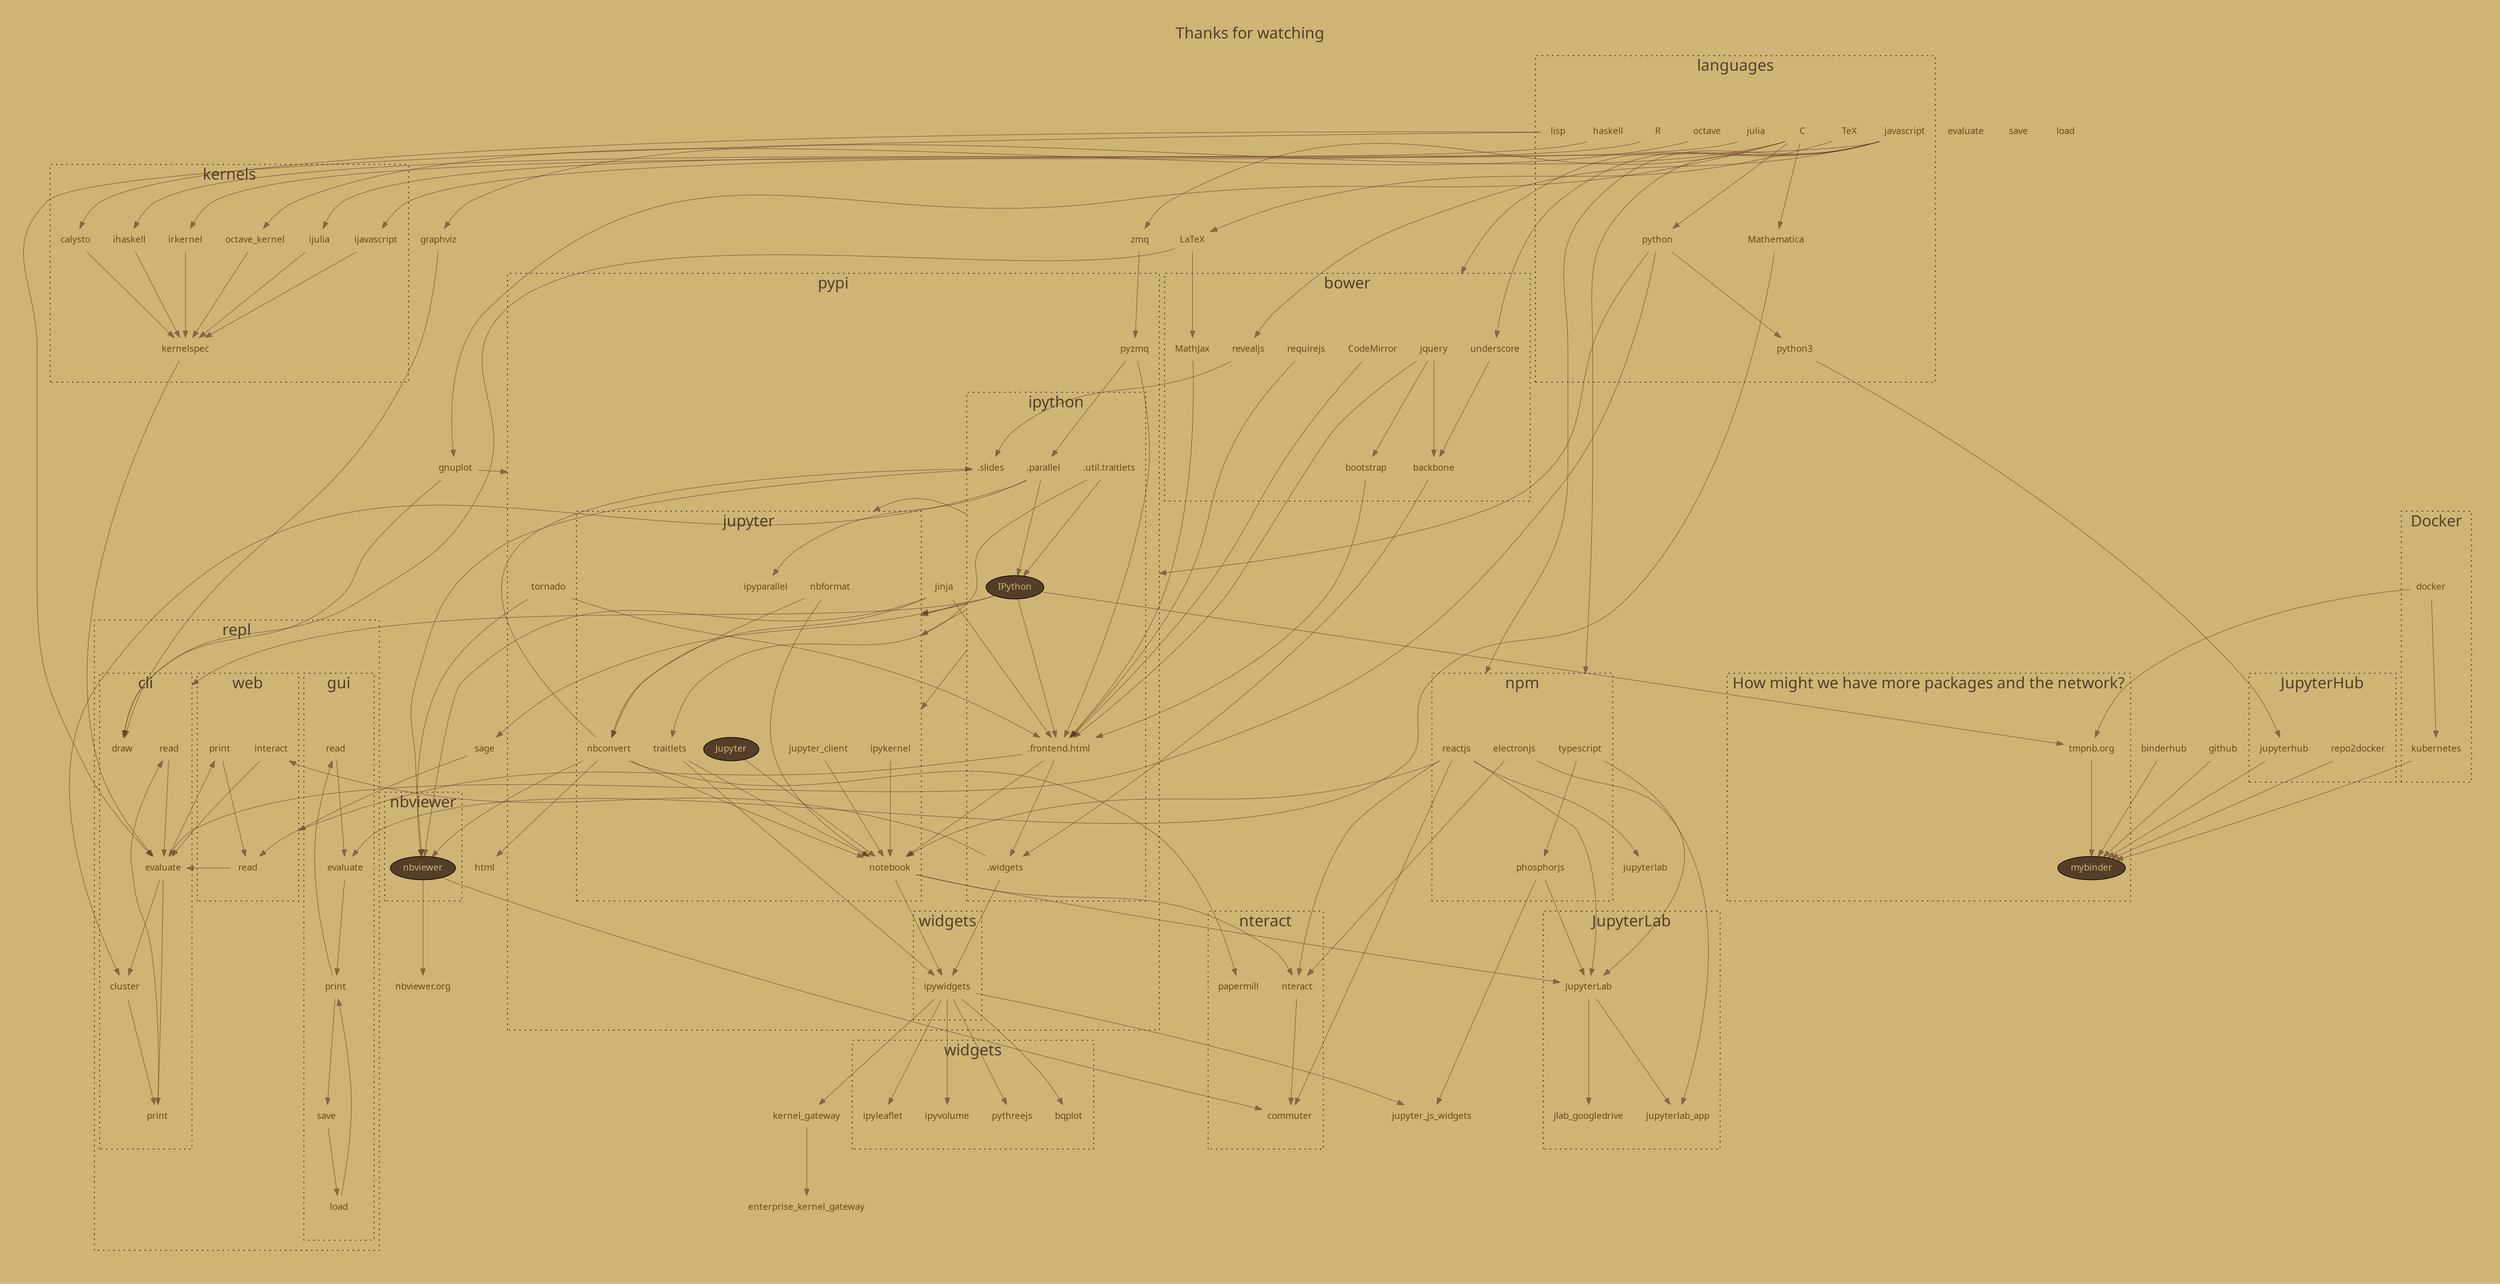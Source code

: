 digraph "" {pad=0.5 compound=true ratio="0.5" graph [fontname="Merriweather" fontsize=24 bgcolor="#ceb576" fontcolor="#553e27" style="dotted"]; node [fontname="Merriweather" fontweight="bold" shape="none" fontcolor="#684a13"]; edge [color="#5d321990"]
label="Jupyter Upstream" labelloc="t";
nbviewer[shape="ellipse" style=filled fillcolor="#553e27" fontcolor="#ceb576"]
label="Where we're going"; 
IPython[shape="ellipse" style=filled fillcolor="#553e27" fontcolor="#ceb576"] Jupyter[shape="ellipse" style=filled fillcolor="#553e27" fontcolor="#ceb576"] mybinder[shape="ellipse" style=filled fillcolor="#553e27" fontcolor="#ceb576"]
label="1950s: how might we work with a live program?" subgraph cluster_repl {label=repl subgraph cluster_cli {label=cli; read -> evaluate -> print -> read }}; lisp -> evaluate;
label="1978: how might we (write math)?" subgraph cluster_languages {label="languages" TeX} TeX -> LaTeX -> draw subgraph cluster_repl {subgraph cluster_cli {draw}}
label="1986: how might we plot math?" subgraph cluster_languages {label="languages" C lisp} C -> gnuplot -> draw 
label="1988: how might we $ave what we REPL?" subgraph cluster_repl {subgraph cluster_gui {label=gui read_gui -> evaluate_gui -> print_gui -> read_gui print_gui -> save_gui -> load_gui -> print_gui}} read_gui[label=read] evaluate_gui[label=evaluate] save_gui[label=save] print_gui[label=print] load_gui[label=load] C -> Mathematica -> evaluate_gui subgraph cluster_languages {Mathematica}
label="1991: how might we plot relationships between things?" C -> graphviz -> draw
label="1991: and now for something completely different"; C -> python -> evaluate subgraph cluster_languages {python}
label="2001: how might we make science in python more interactive?" {python gnuplot} -> {IPython}[lhead=cluster_pypi]; IPython -> read[lhead=cluster_cli]
label="2003: how might we better reuse python code?" subgraph cluster_pypi {label=pypi subgraph cluster_ipython {label="ipython" IPython}}
label="2006: how might we use the browser to do math?" IPython -> sage -> read_web[lhead=cluster_web] subgraph cluster_repl {subgraph cluster_web {label=web read_web -> evaluate -> print_web -> read_web}} read_web[label=read] evaluate_web[label=evaluate] save_web[label=save] print_web[label=print] load_web[label=load]
label="2008: how might we work with many computers interactively?" subgraph cluster_pypi { subgraph cluster_ipython {".parallel" -> IPython} } subgraph cluster_repl {subgraph cluster_cli {evaluate -> cluster -> print}} ".parallel" -> cluster
label="2009: how might we generalize the observer pattern in python?" subgraph cluster_pypi { subgraph cluster_ipython {".util.traitlets" -> IPython} }
label="2010: how might we generalize 'evaluate'?" C -> zmq -> pyzmq -> ".parallel"; subgraph cluster_pypi {pyzmq}
label="2011: how might we bring ipython to a browser near you?" subgraph cluster_pypi {label=pypi tornado jinja pyzmq}
label="we're gonna need another language: JavaScript" subgraph cluster_languages {javascript}
label="What about other languages?" subgraph cluster_languages {julia octave R haskell} subgraph cluster_kernels {label="kernels"; {irkernel ijulia ihaskell calysto octave_kernel ijavascript} -> kernelspec -> evaluate}; julia -> ijulia; R -> irkernel; haskell -> ihaskell; octave -> octave_kernel; javascript -> ijavascript; lisp -> calysto;
label="How can we reuse community JavaScript?" subgraph cluster_bower {label=bower javascript -> {jquery}[lhead=cluster_bower] requirejs CodeMirror MathJax} LaTeX -> MathJax
label="How are we going to build this?" subgraph cluster_pypi {subgraph cluster_ipython { IPython ".frontend.html" }} {jquery IPython jinja tornado CodeMirror pyzmq requirejs MathJax} -> ".frontend.html" -> read_web
label="How might we reuse community design?" subgraph cluster_bower {jquery -> bootstrap; {bootstrap} -> ".frontend.html"}
label="2012: how might we show a notebook ON the internet TO the internet?" subgraph cluster_nbviewer {label="nbviewer" nbviewer} subgraph cluster_tbs { {tornado jinja} -> nbviewer} nbconvert -> nbviewer -> "nbviewer.org" 
label="2014: how might execute a little bit without writing code?" subgraph cluster_bower {javascript -> underscore; {jquery underscore} -> backbone}; {backbone ".frontend.html"} -> ".widgets" subgraph cluster_pypi {subgraph cluster_ipython {".widgets"}} ".widgets" -> interact_web ->evaluate subgraph cluster_repl {subgraph cluster_web {interact_web[label="interact"]}}
label="2014: how might we better present code and narrative?" subgraph cluster_bower {javascript -> revealjs} subgraph cluster_pypi {subgraph cluster_ipython {".slides"}} {revealjs, nbconvert} -> ".slides" -> nbviewer
label="2014: how might we make it easier to try interactive computing for the first time?" subgraph cluster_docker{label="Docker" docker}; {docker IPython} -> {tmpnb[label="tmpnb.org"]};
label="2015: how might we make collaboration and releasing more efficient?" IPython -> {ipykernel traitlets nbconvert nbformat jupyter_client}[lhead=cluster_tbs ltail=cluster_ipython]; ".frontend.html" -> notebook ".parallel" -> ipyparallel; jinja -> nbconvert -> html; subgraph cluster_pypi { subgraph cluster_tbs {label="jupyter" {Jupyter ipykernel nbformat nbconvert jupyter_client traitlets} -> notebook; nbformat -> nbconvert; ipyparallel; ".util.traitlets" -> traitlets}}
label="2016: how might we make widgets more extensible?" subgraph cluster_pypi {subgraph cluster_widgets {label="widgets" ipywidgets}} {".widgets", notebook, traitlets} -> ipywidgets
label="How might we have more packages and the network?" subgraph cluster_html {tmpnb -> mybinder}
label="The future is Python 3" python -> python3; subgraph cluster_languages {python3}; 
python3 -> jupyterhub; subgraph cluster_jupyterhub {label="JupyterHub" jupyterhub repo2docker};
label="How might we scalably serve notebooks?"; subgraph cluster_docker {docker -> kubernetes}; 
{github, jupyterhub, kubernetes, repo2docker, binderhub} -> mybinder
subgraph cluster_html {mybinder}
label="how might we use notebooks more safely at scale" ipywidgets -> kernel_gateway -> enterprise_kernel_gateway
label="npm: the javascript package manager" subgraph cluster_npm {label="npm" javascript -> {typescript, reactjs}[lhead=cluster_npm]}
label="nteract: Jupyter (with more emoji)" subgraph cluster_nteract {{reactjs, nbviewer, nteract} -> commuter}
label="papermill: how might we use notebooks as output?" subgraph cluster_nteract {nbconvert -> papermill}
label="papermill: how might we use notebooks as output?" subgraph cluster_npm{electronjs}; {reactjs, notebook, electronjs} -> nteract; subgraph cluster_nteract {label="nteract" nteract}
label="Meanwhile back at the (Jupyter)Lab" {phosphorjs, notebook, reactjs, typescript} -> JupyterLab; subgraph cluster_lab {label="JupyterLab" JupyterLab}subgraph cluster_phosphor{label="phosphor" typescript -> phosphorjs} subgraph cluster_lab{ JupyterLab -> {jlab_googledrive, jupyterlab_app}; electronjs -> jupyterlab_app}
label="Hey, this Phosphor suff is pretty good!" {ipywidgets, phosphorjs} -> jupyter_js_widgets; subgraph cluster_npm {phosphorjs}
label="Community widgets" subgraph cluster_widgets {label="widgets" ipywidgets -> {bqplot, pythreejs, ipyvolume, ipyleaflet}}
label="Thanks for watching" {reactjs} -> {notebook jupyterlab}
}